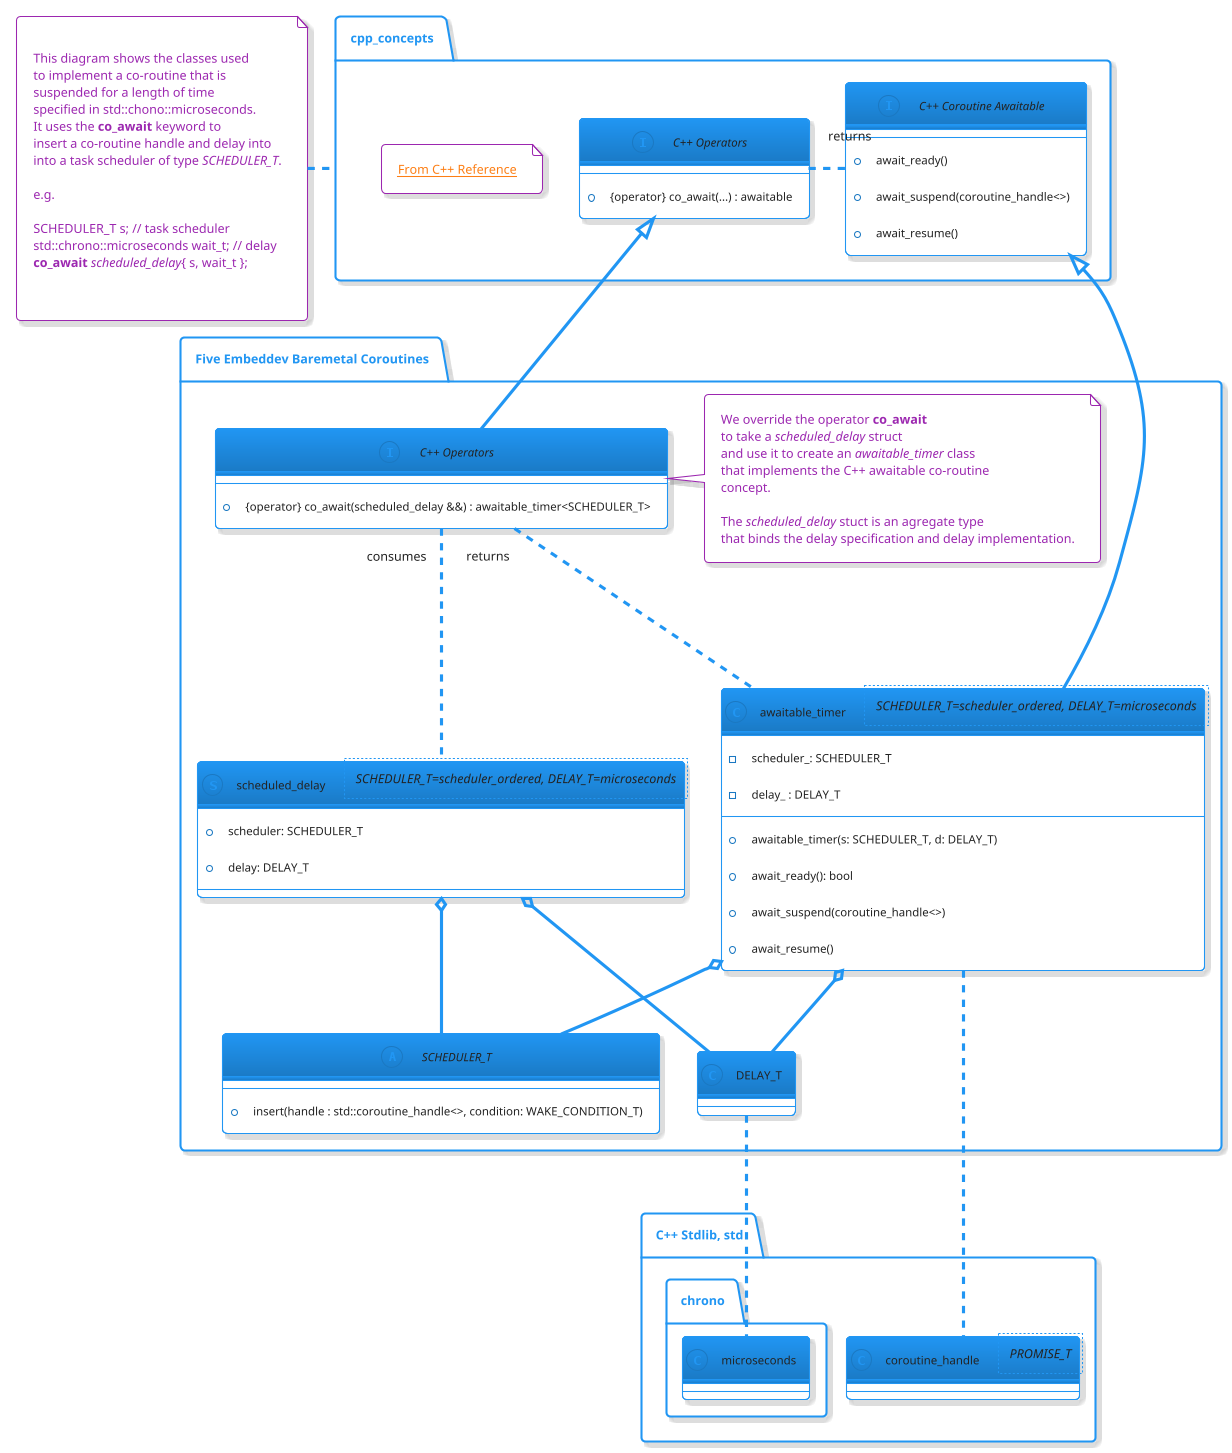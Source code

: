 @startuml
!theme materia-outline

package cpp_concepts {}

note left of cpp_concepts

This diagram shows the classes used
to implement a co-routine that is
suspended for a length of time
specified in std::chono::microseconds.
It uses the <b>co_await</b> keyword to
insert a co-routine handle and delay into
into a task scheduler of type <i>SCHEDULER_T</i>.

e.g.

SCHEDULER_T s; // task scheduler
std::chrono::microseconds wait_t; // delay
<b>co_await</b> <i>scheduled_delay</i>{ s, wait_t };


end note

package "C++ Language Concepts" as cpp_concepts {

   note as link
   [[https://en.cppreference.com/w/cpp/language/coroutines From C++ Reference]]
   end note

   interface "C++ Coroutine Awaitable" as awaitable {
       + await_ready()
       + await_suspend(coroutine_handle<>)
       + await_resume()
   }

    interface "C++ Operators" as co_await_lang {
       +{operator} co_await(...) : awaitable
    }

    co_await_lang "returns" .-right-- awaitable

}



package "C++ Stdlib, std"  as cpp_stdlib {
    class coroutine_handle<PROMISE_T>
    package "chrono" {
       class microseconds
    }
}

package "Five Embeddev Baremetal Coroutines" as five_embeddev {

    awaitable <|-down- awaitable_timer

    struct scheduled_delay<SCHEDULER_T=scheduler_ordered, DELAY_T=microseconds> {
       +scheduler: SCHEDULER_T
       +delay: DELAY_T
    }

    interface "C++ Operators" as co_await {
       +{operator} co_await(scheduled_delay &&) : awaitable_timer<SCHEDULER_T>
    }

    note right of co_await
    We override the operator <b>co_await</b>
    to take a <i>scheduled_delay</i> struct
    and use it to create an <i>awaitable_timer</i> class
    that implements the C++ awaitable co-routine
    concept.

    The <i>scheduled_delay</i> stuct is an agregate type
    that binds the delay specification and delay implementation.
    end note

    co_await_lang <|-down- co_await

    co_await "consumes" .-- scheduled_delay
    co_await "returns" .-- awaitable_timer

    awaitable_timer o-down- SCHEDULER_T
    awaitable_timer o-- DELAY_T
    awaitable_timer .-down- coroutine_handle

    scheduled_delay o-down- SCHEDULER_T
    scheduled_delay o-- DELAY_T

    class awaitable_timer<SCHEDULER_T=scheduler_ordered, DELAY_T=microseconds> {
       + awaitable_timer(s: SCHEDULER_T, d: DELAY_T)
       + await_ready(): bool
       + await_suspend(coroutine_handle<>)
       + await_resume()
       - scheduler_: SCHEDULER_T
       - delay_ : DELAY_T
    }

    abstract SCHEDULER_T {
       + insert(handle : std::coroutine_handle<>, condition: WAKE_CONDITION_T)
    }

    DELAY_T .-down- microseconds
}


@enduml
